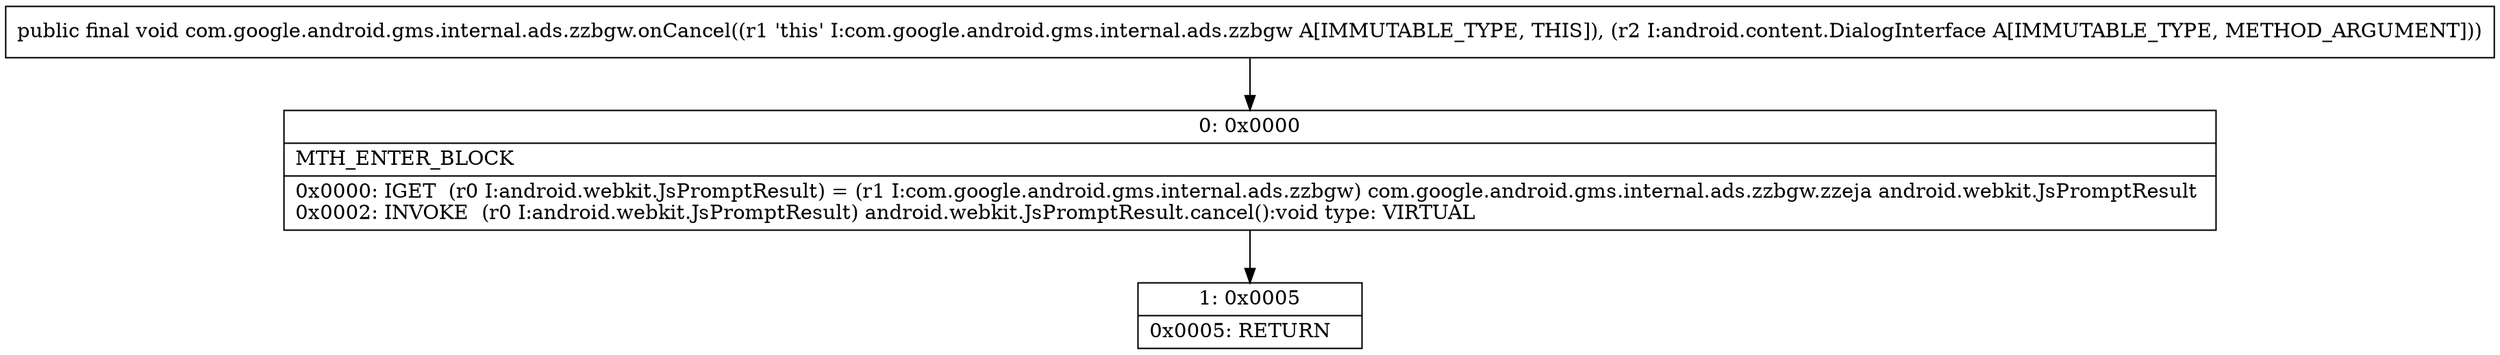 digraph "CFG forcom.google.android.gms.internal.ads.zzbgw.onCancel(Landroid\/content\/DialogInterface;)V" {
Node_0 [shape=record,label="{0\:\ 0x0000|MTH_ENTER_BLOCK\l|0x0000: IGET  (r0 I:android.webkit.JsPromptResult) = (r1 I:com.google.android.gms.internal.ads.zzbgw) com.google.android.gms.internal.ads.zzbgw.zzeja android.webkit.JsPromptResult \l0x0002: INVOKE  (r0 I:android.webkit.JsPromptResult) android.webkit.JsPromptResult.cancel():void type: VIRTUAL \l}"];
Node_1 [shape=record,label="{1\:\ 0x0005|0x0005: RETURN   \l}"];
MethodNode[shape=record,label="{public final void com.google.android.gms.internal.ads.zzbgw.onCancel((r1 'this' I:com.google.android.gms.internal.ads.zzbgw A[IMMUTABLE_TYPE, THIS]), (r2 I:android.content.DialogInterface A[IMMUTABLE_TYPE, METHOD_ARGUMENT])) }"];
MethodNode -> Node_0;
Node_0 -> Node_1;
}

